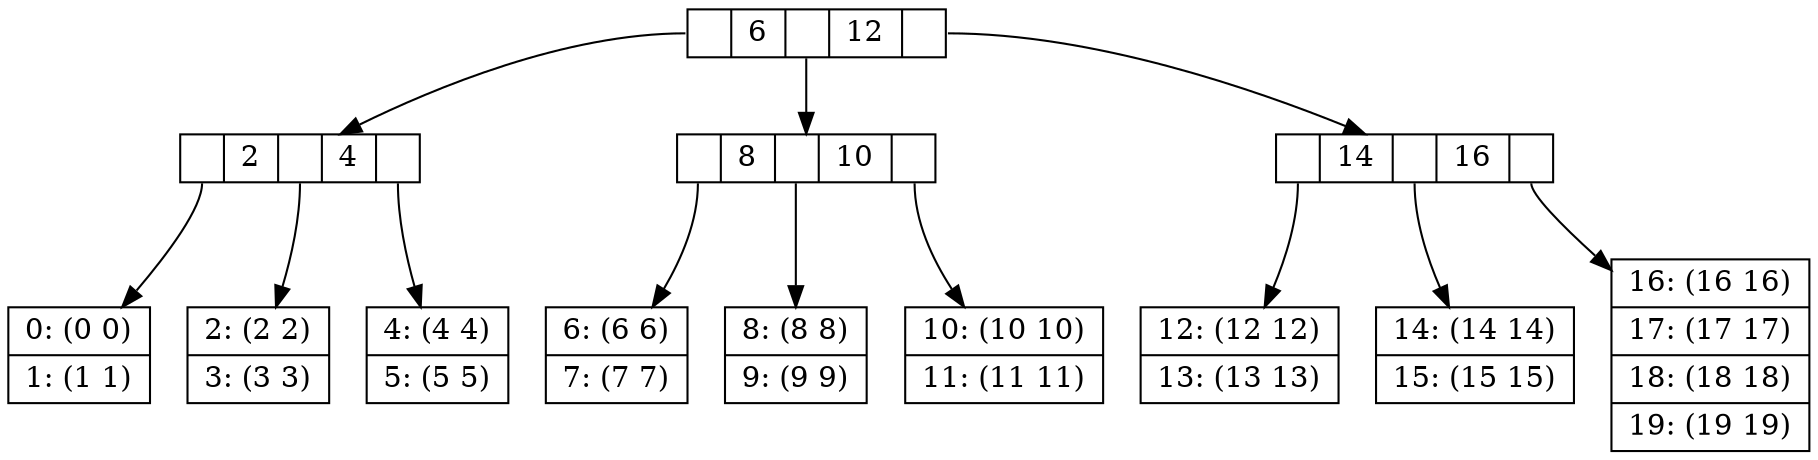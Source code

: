 digraph g {
  node [shape=record, height=0.1];
  node8[label = "<f0>|6|<f1>|12|<f2>"];
  node2[label = "<f0>|2|<f1>|4|<f2>"];
  node0[label = "{0: (0 0)|1: (1 1)}"];
  "node2":f0 -> "node0";
  node1[label = "{2: (2 2)|3: (3 3)}"];
  "node2":f1 -> "node1";
  node3[label = "{4: (4 4)|5: (5 5)}"];
  "node2":f2 -> "node3";
  "node8":f0 -> "node2";
  node7[label = "<f0>|8|<f1>|10|<f2>"];
  node4[label = "{6: (6 6)|7: (7 7)}"];
  "node7":f0 -> "node4";
  node5[label = "{8: (8 8)|9: (9 9)}"];
  "node7":f1 -> "node5";
  node6[label = "{10: (10 10)|11: (11 11)}"];
  "node7":f2 -> "node6";
  "node8":f1 -> "node7";
  node12[label = "<f0>|14|<f1>|16|<f2>"];
  node9[label = "{12: (12 12)|13: (13 13)}"];
  "node12":f0 -> "node9";
  node10[label = "{14: (14 14)|15: (15 15)}"];
  "node12":f1 -> "node10";
  node11[label = "{16: (16 16)|17: (17 17)|18: (18 18)|19: (19 19)}"];
  "node12":f2 -> "node11";
  "node8":f2 -> "node12";
}